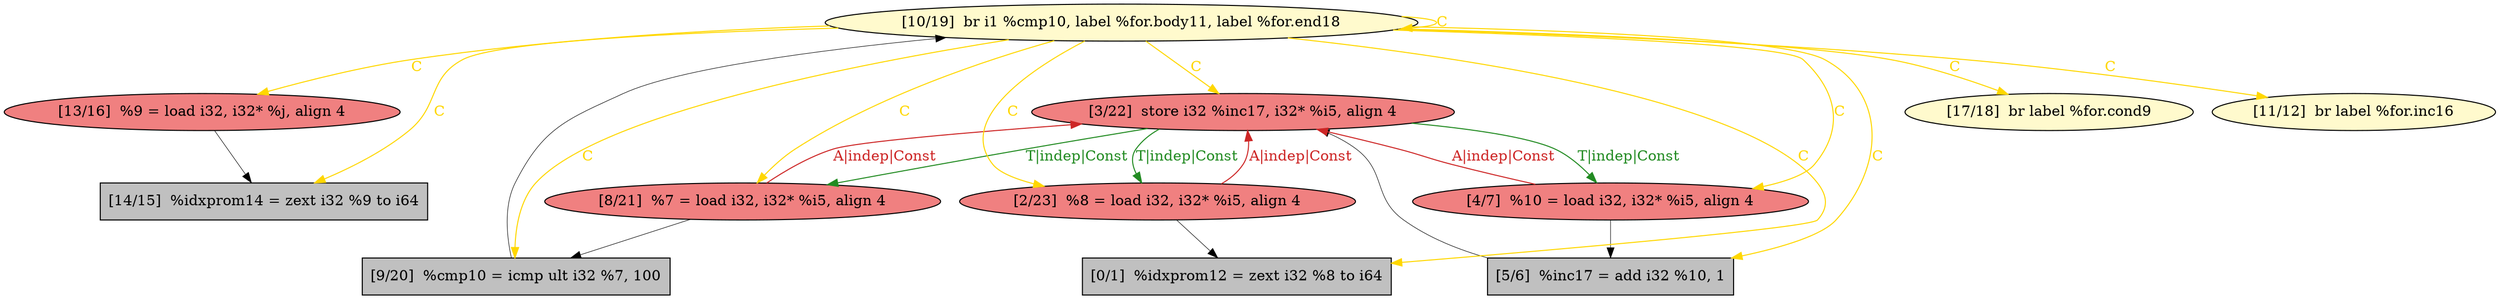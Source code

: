 
digraph G {


node1336 [fillcolor=grey,label="[14/15]  %idxprom14 = zext i32 %9 to i64",shape=rectangle,style=filled ]
node1331 [fillcolor=lightcoral,label="[3/22]  store i32 %inc17, i32* %i5, align 4",shape=ellipse,style=filled ]
node1334 [fillcolor=grey,label="[9/20]  %cmp10 = icmp ult i32 %7, 100",shape=rectangle,style=filled ]
node1332 [fillcolor=lemonchiffon,label="[17/18]  br label %for.cond9",shape=ellipse,style=filled ]
node1326 [fillcolor=lightcoral,label="[2/23]  %8 = load i32, i32* %i5, align 4",shape=ellipse,style=filled ]
node1325 [fillcolor=grey,label="[0/1]  %idxprom12 = zext i32 %8 to i64",shape=rectangle,style=filled ]
node1329 [fillcolor=lightcoral,label="[8/21]  %7 = load i32, i32* %i5, align 4",shape=ellipse,style=filled ]
node1335 [fillcolor=grey,label="[5/6]  %inc17 = add i32 %10, 1",shape=rectangle,style=filled ]
node1327 [fillcolor=lemonchiffon,label="[11/12]  br label %for.inc16",shape=ellipse,style=filled ]
node1333 [fillcolor=lightcoral,label="[4/7]  %10 = load i32, i32* %i5, align 4",shape=ellipse,style=filled ]
node1330 [fillcolor=lightcoral,label="[13/16]  %9 = load i32, i32* %j, align 4",shape=ellipse,style=filled ]
node1328 [fillcolor=lemonchiffon,label="[10/19]  br i1 %cmp10, label %for.body11, label %for.end18",shape=ellipse,style=filled ]

node1328->node1326 [style=solid,color=gold,label="C",penwidth=1.0,fontcolor=gold ]
node1328->node1329 [style=solid,color=gold,label="C",penwidth=1.0,fontcolor=gold ]
node1333->node1331 [style=solid,color=firebrick3,label="A|indep|Const",penwidth=1.0,fontcolor=firebrick3 ]
node1326->node1331 [style=solid,color=firebrick3,label="A|indep|Const",penwidth=1.0,fontcolor=firebrick3 ]
node1328->node1334 [style=solid,color=gold,label="C",penwidth=1.0,fontcolor=gold ]
node1328->node1327 [style=solid,color=gold,label="C",penwidth=1.0,fontcolor=gold ]
node1331->node1326 [style=solid,color=forestgreen,label="T|indep|Const",penwidth=1.0,fontcolor=forestgreen ]
node1328->node1328 [style=solid,color=gold,label="C",penwidth=1.0,fontcolor=gold ]
node1328->node1335 [style=solid,color=gold,label="C",penwidth=1.0,fontcolor=gold ]
node1328->node1333 [style=solid,color=gold,label="C",penwidth=1.0,fontcolor=gold ]
node1328->node1331 [style=solid,color=gold,label="C",penwidth=1.0,fontcolor=gold ]
node1328->node1332 [style=solid,color=gold,label="C",penwidth=1.0,fontcolor=gold ]
node1328->node1330 [style=solid,color=gold,label="C",penwidth=1.0,fontcolor=gold ]
node1330->node1336 [style=solid,color=black,label="",penwidth=0.5,fontcolor=black ]
node1334->node1328 [style=solid,color=black,label="",penwidth=0.5,fontcolor=black ]
node1328->node1325 [style=solid,color=gold,label="C",penwidth=1.0,fontcolor=gold ]
node1331->node1329 [style=solid,color=forestgreen,label="T|indep|Const",penwidth=1.0,fontcolor=forestgreen ]
node1328->node1336 [style=solid,color=gold,label="C",penwidth=1.0,fontcolor=gold ]
node1329->node1331 [style=solid,color=firebrick3,label="A|indep|Const",penwidth=1.0,fontcolor=firebrick3 ]
node1335->node1331 [style=solid,color=black,label="",penwidth=0.5,fontcolor=black ]
node1333->node1335 [style=solid,color=black,label="",penwidth=0.5,fontcolor=black ]
node1331->node1333 [style=solid,color=forestgreen,label="T|indep|Const",penwidth=1.0,fontcolor=forestgreen ]
node1326->node1325 [style=solid,color=black,label="",penwidth=0.5,fontcolor=black ]
node1329->node1334 [style=solid,color=black,label="",penwidth=0.5,fontcolor=black ]


}
